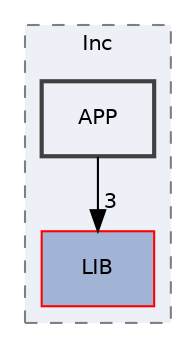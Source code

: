 digraph "Unit_10_SecondTermProject/Unit_10_SecondTermProject/ECU2/ECU2_Dashboard/Inc/APP"
{
 // LATEX_PDF_SIZE
  edge [fontname="Helvetica",fontsize="10",labelfontname="Helvetica",labelfontsize="10"];
  node [fontname="Helvetica",fontsize="10",shape=record];
  compound=true
  subgraph clusterdir_e92539377af93bf542fbdce6be32f72e {
    graph [ bgcolor="#edf0f7", pencolor="grey50", style="filled,dashed,", label="Inc", fontname="Helvetica", fontsize="10", URL="dir_e92539377af93bf542fbdce6be32f72e.html"]
  dir_d22e1ea2fc680c6f0dcd19c090781ff5 [shape=box, label="LIB", style="filled,", fillcolor="#a2b4d6", color="red", URL="dir_d22e1ea2fc680c6f0dcd19c090781ff5.html"];
  dir_8849ba93755c33474536f54648f5f6ab [shape=box, label="APP", style="filled,bold,", fillcolor="#edf0f7", color="grey25", URL="dir_8849ba93755c33474536f54648f5f6ab.html"];
  }
  dir_8849ba93755c33474536f54648f5f6ab->dir_d22e1ea2fc680c6f0dcd19c090781ff5 [headlabel="3", labeldistance=1.5 headhref="dir_000002_000015.html"];
}
